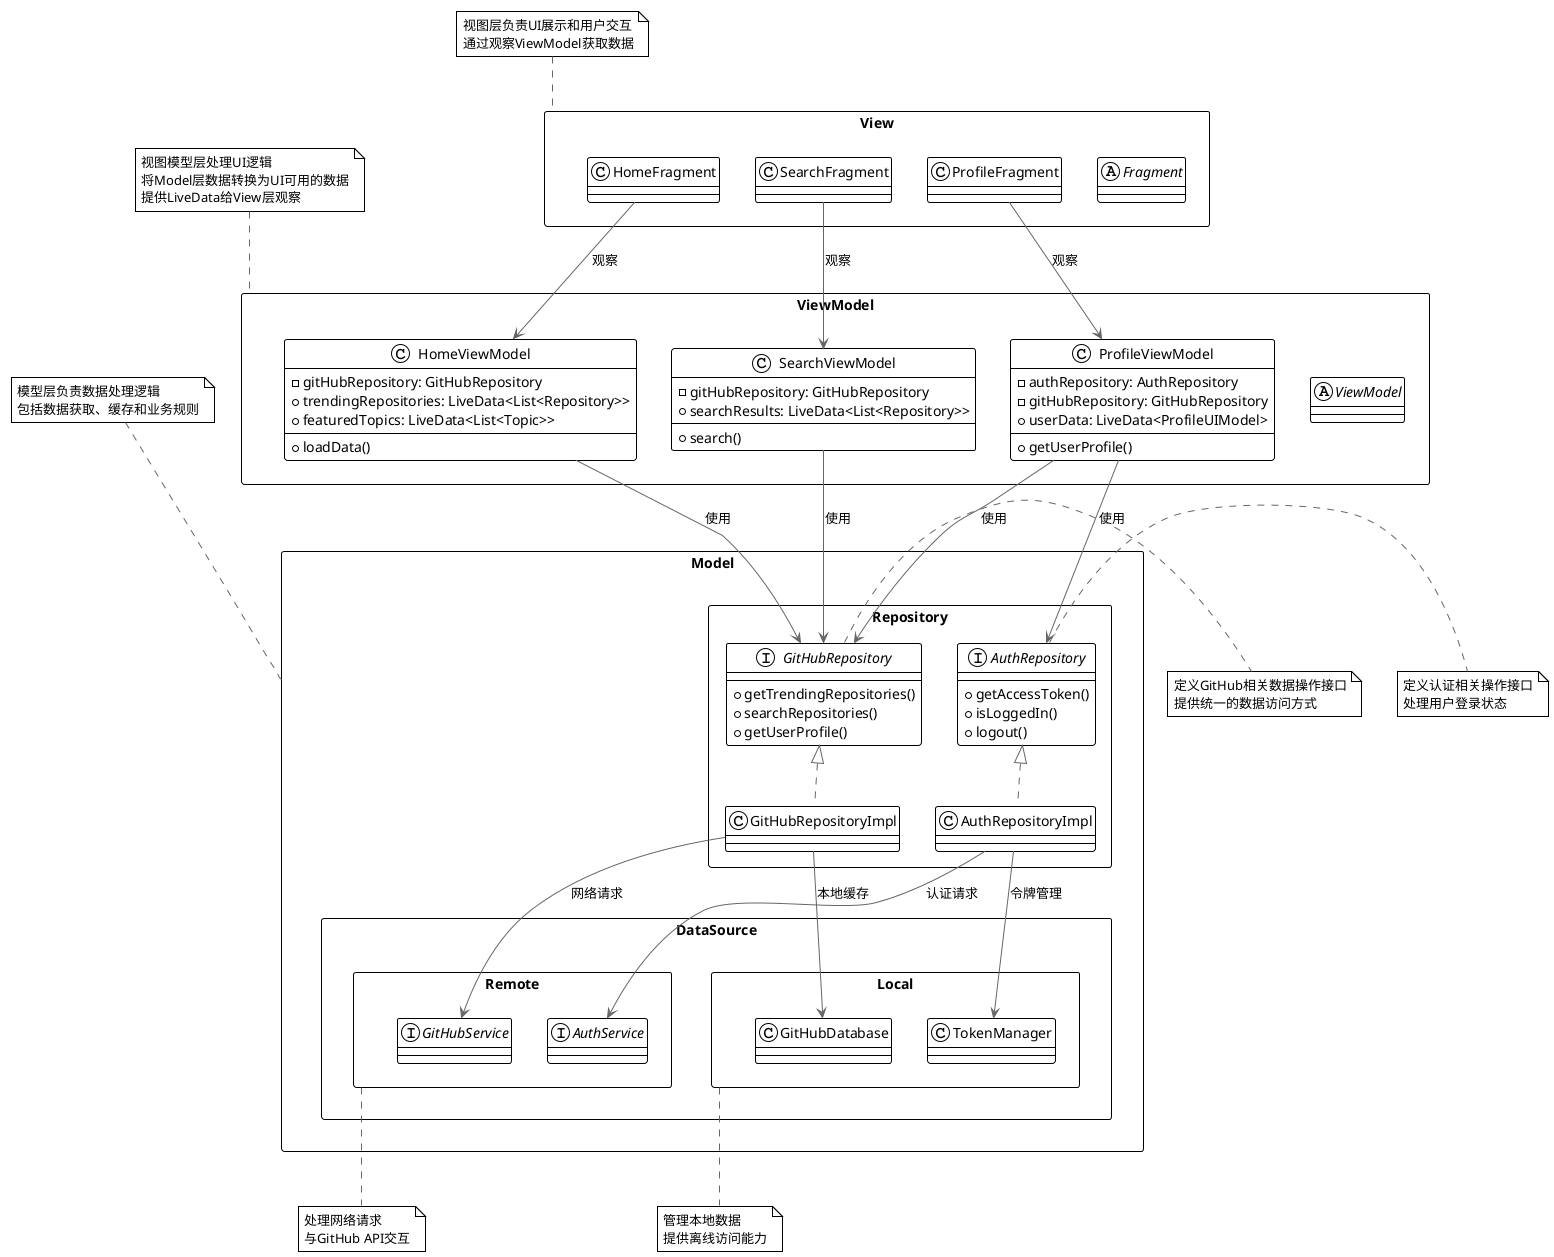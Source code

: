 @startuml MVVM架构类图

' 设置主题
!theme plain
skinparam backgroundColor white
skinparam classFontSize 16
skinparam classFontName Microsoft YaHei
skinparam classAttributeFontSize 14
skinparam arrowColor #666666
skinparam packageStyle rectangle

' 定义层级
package "View" as View {
  abstract class "Fragment" as Fragment
  
  class "HomeFragment" as HomeFragment
  class "SearchFragment" as SearchFragment
  class "ProfileFragment" as ProfileFragment
}

package "ViewModel" as ViewModelLayer {
  abstract class "ViewModel" as ViewModel
  
  class "HomeViewModel" as HomeViewModel {
    - gitHubRepository: GitHubRepository
    + trendingRepositories: LiveData<List<Repository>>
    + featuredTopics: LiveData<List<Topic>>
    + loadData()
  }
  
  class "SearchViewModel" as SearchViewModel {
    - gitHubRepository: GitHubRepository
    + searchResults: LiveData<List<Repository>>
    + search()
  }
  
  class "ProfileViewModel" as ProfileViewModel {
    - authRepository: AuthRepository
    - gitHubRepository: GitHubRepository
    + userData: LiveData<ProfileUIModel>
    + getUserProfile()
  }
}

package "Model" as Model {
  package "Repository" as RepositoryLayer {
    interface "GitHubRepository" as GitHubRepository {
      + getTrendingRepositories()
      + searchRepositories()
      + getUserProfile()
    }
    
    interface "AuthRepository" as AuthRepository {
      + getAccessToken()
      + isLoggedIn()
      + logout()
    }
    
    class "GitHubRepositoryImpl" as GitHubRepositoryImpl
    class "AuthRepositoryImpl" as AuthRepositoryImpl
  }
  
  package "DataSource" as DataSource {
    package "Remote" {
      interface "GitHubService" as GitHubService
      interface "AuthService" as AuthService
    }
    
    package "Local" {
      class "GitHubDatabase" as GitHubDatabase
      class "TokenManager" as TokenManager
    }
  }
}

' 定义关系
' View 和 ViewModel 的关系
HomeFragment --> HomeViewModel: 观察
SearchFragment --> SearchViewModel: 观察
ProfileFragment --> ProfileViewModel: 观察

' ViewModel 和 Repository 的关系
HomeViewModel --> GitHubRepository: 使用
SearchViewModel --> GitHubRepository: 使用
ProfileViewModel --> GitHubRepository: 使用
ProfileViewModel --> AuthRepository: 使用

' Repository 和 DataSource 的关系
GitHubRepository <|.. GitHubRepositoryImpl
AuthRepository <|.. AuthRepositoryImpl

GitHubRepositoryImpl --> GitHubService: 网络请求
GitHubRepositoryImpl --> GitHubDatabase: 本地缓存
AuthRepositoryImpl --> AuthService: 认证请求
AuthRepositoryImpl --> TokenManager: 令牌管理

' 添加说明
note top of View
  视图层负责UI展示和用户交互
  通过观察ViewModel获取数据
end note

note top of ViewModelLayer
  视图模型层处理UI逻辑
  将Model层数据转换为UI可用的数据
  提供LiveData给View层观察
end note

note top of Model
  模型层负责数据处理逻辑
  包括数据获取、缓存和业务规则
end note

note right of GitHubRepository
  定义GitHub相关数据操作接口
  提供统一的数据访问方式
end note

note right of AuthRepository
  定义认证相关操作接口
  处理用户登录状态
end note

note bottom of Remote
  处理网络请求
  与GitHub API交互
end note

note bottom of Local
  管理本地数据
  提供离线访问能力
end note

@enduml 